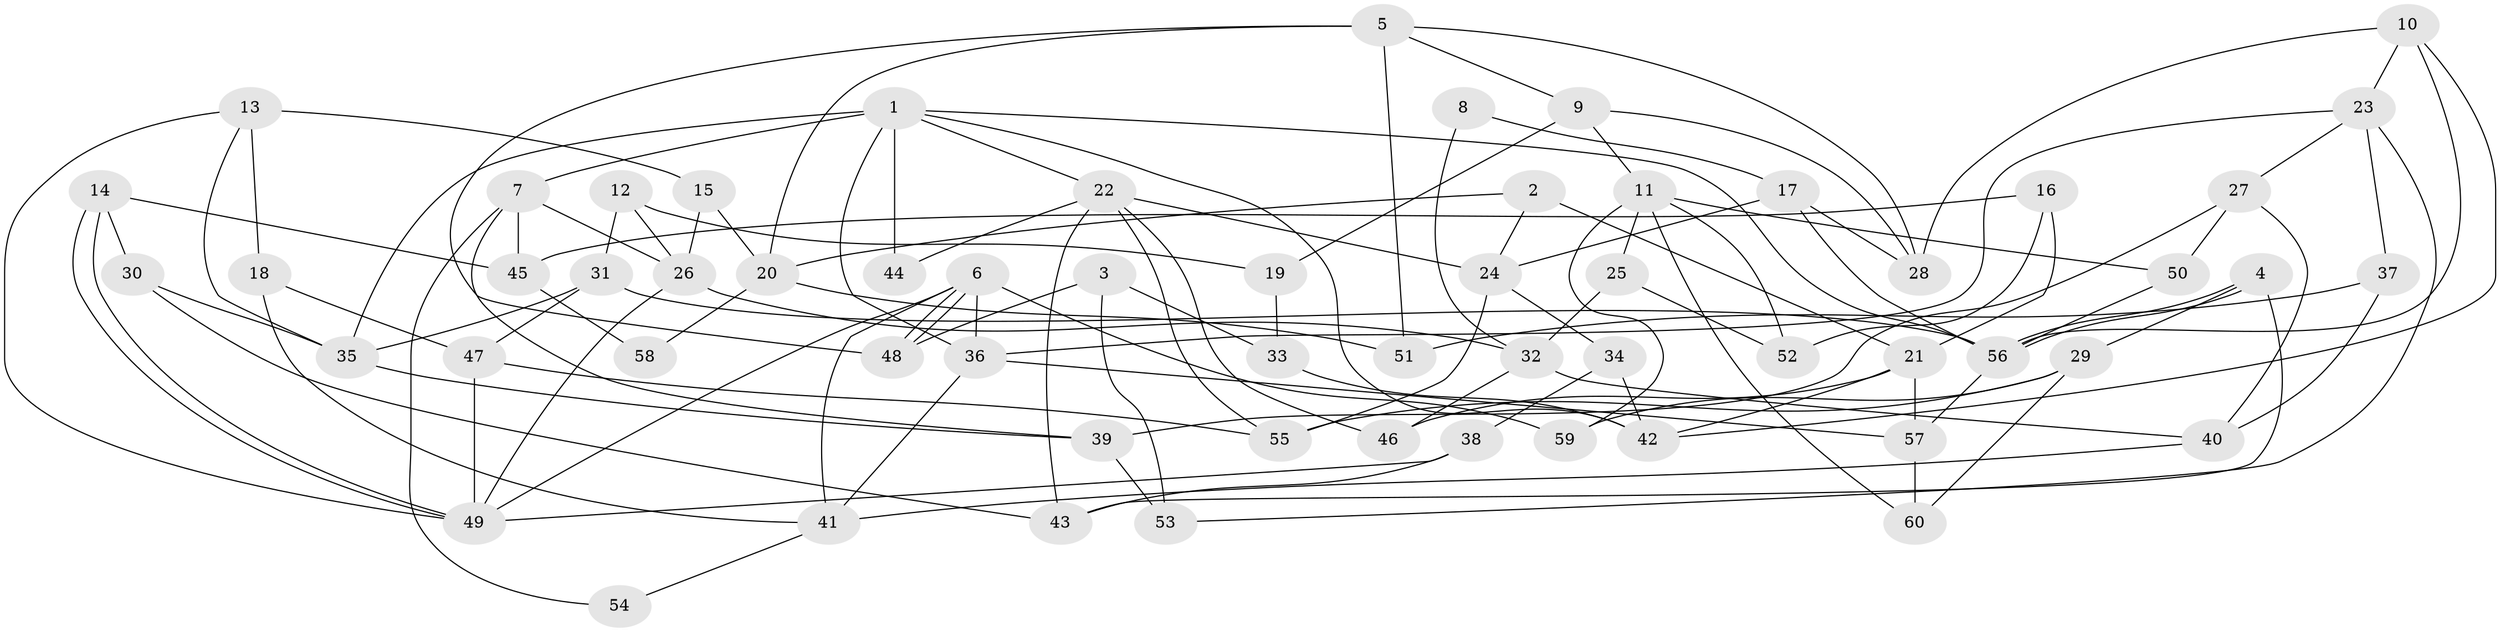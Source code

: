 // coarse degree distribution, {10: 0.023809523809523808, 3: 0.2857142857142857, 8: 0.07142857142857142, 4: 0.16666666666666666, 5: 0.23809523809523808, 2: 0.07142857142857142, 7: 0.047619047619047616, 6: 0.09523809523809523}
// Generated by graph-tools (version 1.1) at 2025/24/03/03/25 07:24:00]
// undirected, 60 vertices, 120 edges
graph export_dot {
graph [start="1"]
  node [color=gray90,style=filled];
  1;
  2;
  3;
  4;
  5;
  6;
  7;
  8;
  9;
  10;
  11;
  12;
  13;
  14;
  15;
  16;
  17;
  18;
  19;
  20;
  21;
  22;
  23;
  24;
  25;
  26;
  27;
  28;
  29;
  30;
  31;
  32;
  33;
  34;
  35;
  36;
  37;
  38;
  39;
  40;
  41;
  42;
  43;
  44;
  45;
  46;
  47;
  48;
  49;
  50;
  51;
  52;
  53;
  54;
  55;
  56;
  57;
  58;
  59;
  60;
  1 -- 56;
  1 -- 36;
  1 -- 7;
  1 -- 22;
  1 -- 35;
  1 -- 42;
  1 -- 44;
  2 -- 21;
  2 -- 20;
  2 -- 24;
  3 -- 48;
  3 -- 53;
  3 -- 33;
  4 -- 29;
  4 -- 56;
  4 -- 56;
  4 -- 43;
  5 -- 20;
  5 -- 28;
  5 -- 9;
  5 -- 48;
  5 -- 51;
  6 -- 49;
  6 -- 48;
  6 -- 48;
  6 -- 36;
  6 -- 41;
  6 -- 59;
  7 -- 39;
  7 -- 26;
  7 -- 45;
  7 -- 54;
  8 -- 17;
  8 -- 32;
  9 -- 19;
  9 -- 11;
  9 -- 28;
  10 -- 56;
  10 -- 28;
  10 -- 23;
  10 -- 42;
  11 -- 59;
  11 -- 25;
  11 -- 50;
  11 -- 52;
  11 -- 60;
  12 -- 31;
  12 -- 26;
  12 -- 19;
  13 -- 35;
  13 -- 49;
  13 -- 15;
  13 -- 18;
  14 -- 49;
  14 -- 49;
  14 -- 30;
  14 -- 45;
  15 -- 26;
  15 -- 20;
  16 -- 21;
  16 -- 45;
  16 -- 52;
  17 -- 56;
  17 -- 24;
  17 -- 28;
  18 -- 47;
  18 -- 41;
  19 -- 33;
  20 -- 51;
  20 -- 58;
  21 -- 42;
  21 -- 57;
  21 -- 46;
  22 -- 43;
  22 -- 24;
  22 -- 44;
  22 -- 46;
  22 -- 55;
  23 -- 36;
  23 -- 27;
  23 -- 37;
  23 -- 53;
  24 -- 34;
  24 -- 55;
  25 -- 52;
  25 -- 32;
  26 -- 32;
  26 -- 49;
  27 -- 40;
  27 -- 39;
  27 -- 50;
  29 -- 55;
  29 -- 60;
  29 -- 59;
  30 -- 43;
  30 -- 35;
  31 -- 47;
  31 -- 56;
  31 -- 35;
  32 -- 46;
  32 -- 40;
  33 -- 42;
  34 -- 42;
  34 -- 38;
  35 -- 39;
  36 -- 41;
  36 -- 57;
  37 -- 40;
  37 -- 51;
  38 -- 49;
  38 -- 43;
  39 -- 53;
  40 -- 41;
  41 -- 54;
  45 -- 58;
  47 -- 49;
  47 -- 55;
  50 -- 56;
  56 -- 57;
  57 -- 60;
}
